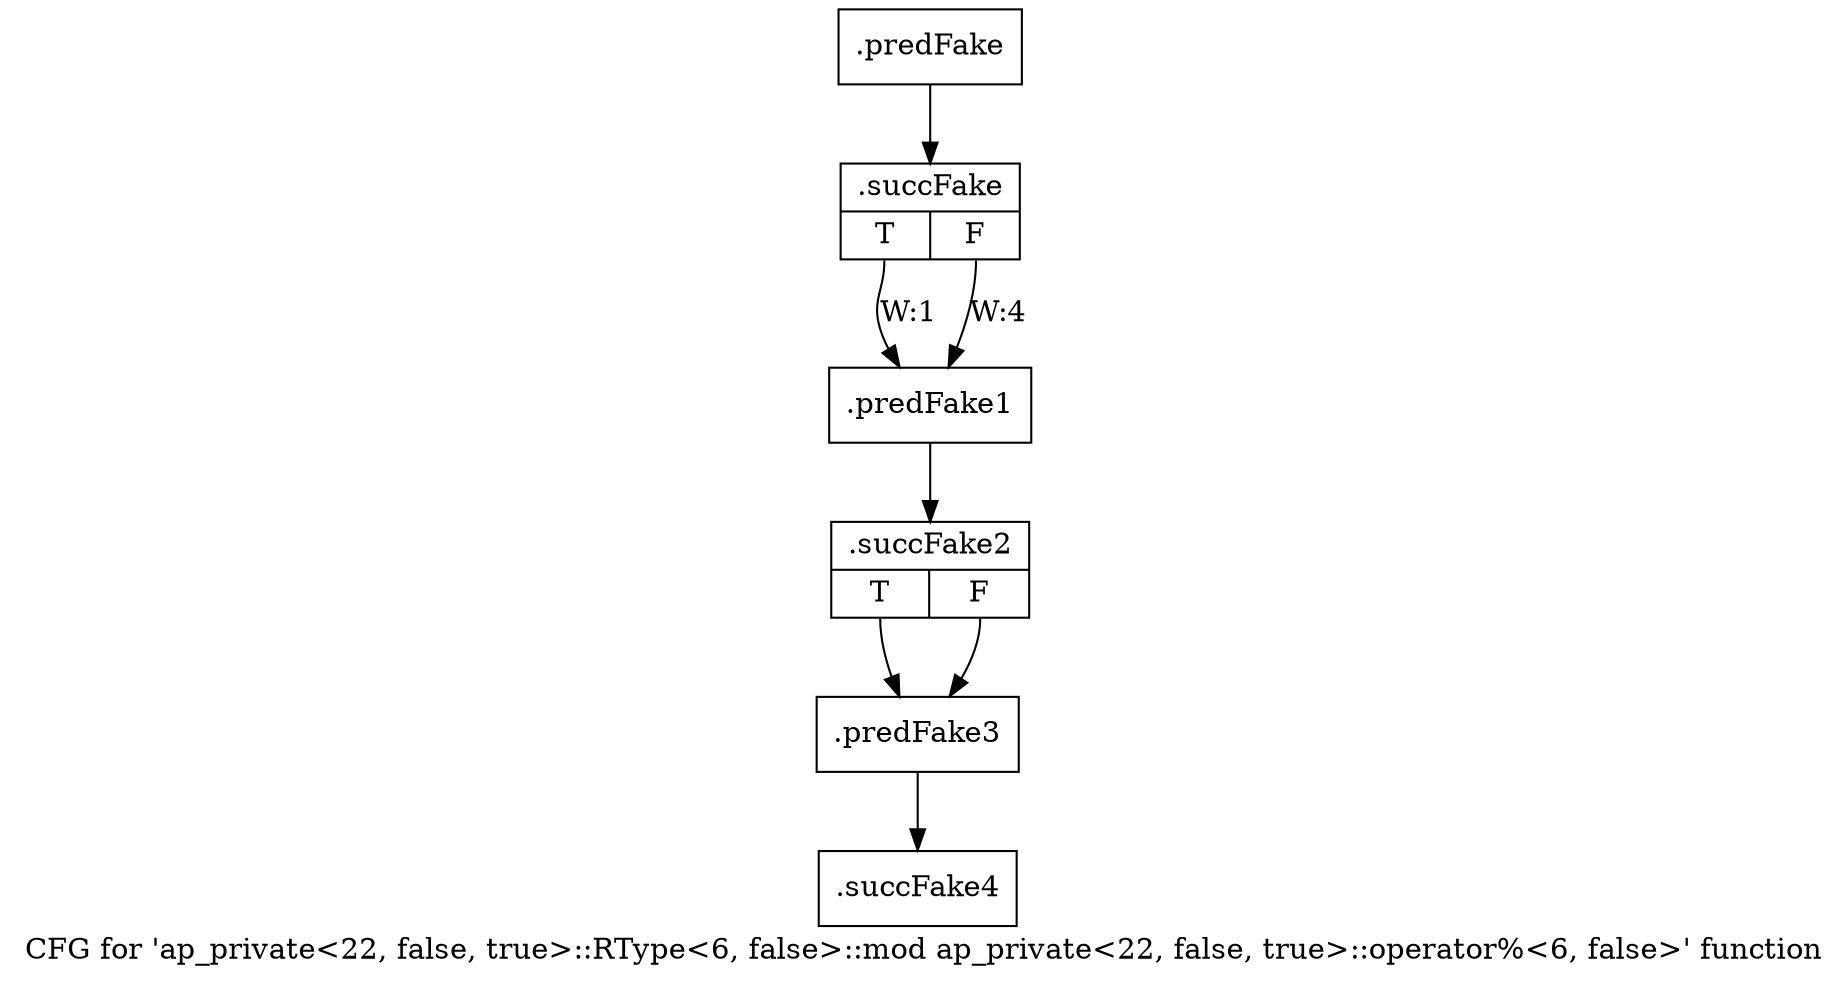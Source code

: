 digraph "CFG for 'ap_private\<22, false, true\>::RType\<6, false\>::mod ap_private\<22, false, true\>::operator%\<6, false\>' function" {
	label="CFG for 'ap_private\<22, false, true\>::RType\<6, false\>::mod ap_private\<22, false, true\>::operator%\<6, false\>' function";

	Node0x572d2d0 [shape=record,filename="",linenumber="",label="{.predFake}"];
	Node0x572d2d0 -> Node0x50e5260[ callList="" memoryops="" filename="/mnt/xilinx/Vitis_HLS/2021.2/include/etc/ap_private.h" execusionnum="3"];
	Node0x50e5260 [shape=record,filename="/mnt/xilinx/Vitis_HLS/2021.2/include/etc/ap_private.h",linenumber="2552",label="{.succFake|{<s0>T|<s1>F}}"];
	Node0x50e5260:s0 -> Node0x572ded0[label="W:1" callList="" memoryops="" filename="/mnt/xilinx/Vitis_HLS/2021.2/include/etc/ap_private.h" execusionnum="0"];
	Node0x50e5260:s1 -> Node0x572ded0[label="W:4" callList="" memoryops="" filename="/mnt/xilinx/Vitis_HLS/2021.2/include/etc/ap_private.h" execusionnum="3"];
	Node0x572ded0 [shape=record,filename="/mnt/xilinx/Vitis_HLS/2021.2/include/etc/ap_private.h",linenumber="2552",label="{.predFake1}"];
	Node0x572ded0 -> Node0x50e5300[ callList="" memoryops="" filename="/mnt/xilinx/Vitis_HLS/2021.2/include/etc/ap_private.h" execusionnum="3"];
	Node0x50e5300 [shape=record,filename="/mnt/xilinx/Vitis_HLS/2021.2/include/etc/ap_private.h",linenumber="2555",label="{.succFake2|{<s0>T|<s1>F}}"];
	Node0x50e5300:s0 -> Node0x572df70;
	Node0x50e5300:s1 -> Node0x572df70[ callList="" memoryops="" filename="/mnt/xilinx/Vitis_HLS/2021.2/include/etc/ap_private.h" execusionnum="3"];
	Node0x572df70 [shape=record,filename="/mnt/xilinx/Vitis_HLS/2021.2/include/etc/ap_private.h",linenumber="2555",label="{.predFake3}"];
	Node0x572df70 -> Node0x50e5490[ callList="" memoryops="" filename="/mnt/xilinx/Vitis_HLS/2021.2/include/etc/ap_private.h" execusionnum="6"];
	Node0x50e5490 [shape=record,filename="/mnt/xilinx/Vitis_HLS/2021.2/include/etc/ap_private.h",linenumber="2555",label="{.succFake4}"];
}
